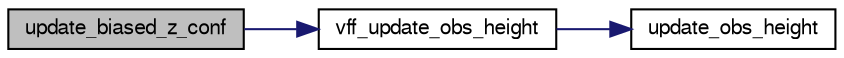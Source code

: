 digraph "update_biased_z_conf"
{
  edge [fontname="FreeSans",fontsize="10",labelfontname="FreeSans",labelfontsize="10"];
  node [fontname="FreeSans",fontsize="10",shape=record];
  rankdir="LR";
  Node1 [label="update_biased_z_conf",height=0.2,width=0.4,color="black", fillcolor="grey75", style="filled", fontcolor="black"];
  Node1 -> Node2 [color="midnightblue",fontsize="10",style="solid",fontname="FreeSans"];
  Node2 [label="vff_update_obs_height",height=0.2,width=0.4,color="black", fillcolor="white", style="filled",URL="$vf__extended__float_8c.html#a83945f80d58c4d2844f3b3339ff28193"];
  Node2 -> Node3 [color="midnightblue",fontsize="10",style="solid",fontname="FreeSans"];
  Node3 [label="update_obs_height",height=0.2,width=0.4,color="black", fillcolor="white", style="filled",URL="$vf__extended__float_8c.html#a4713ab66140969c6086d08ab69b70109",tooltip="Update obstacle height. "];
}
